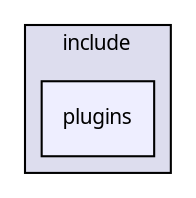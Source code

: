 digraph "packages/file_input/packages/file_input_view/include/plugins/" {
  compound=true
  node [ fontsize="10", fontname="FreeSans.ttf"];
  edge [ labelfontsize="10", labelfontname="FreeSans.ttf"];
  subgraph clusterdir_32cbd1583586e1e60970921097d6115a {
    graph [ bgcolor="#ddddee", pencolor="black", label="include" fontname="FreeSans.ttf", fontsize="10", URL="dir_32cbd1583586e1e60970921097d6115a.html"]
  dir_3bb77f5392ba11329c7e2b9e9407f246 [shape=box, label="plugins", style="filled", fillcolor="#eeeeff", pencolor="black", URL="dir_3bb77f5392ba11329c7e2b9e9407f246.html"];
  }
}
